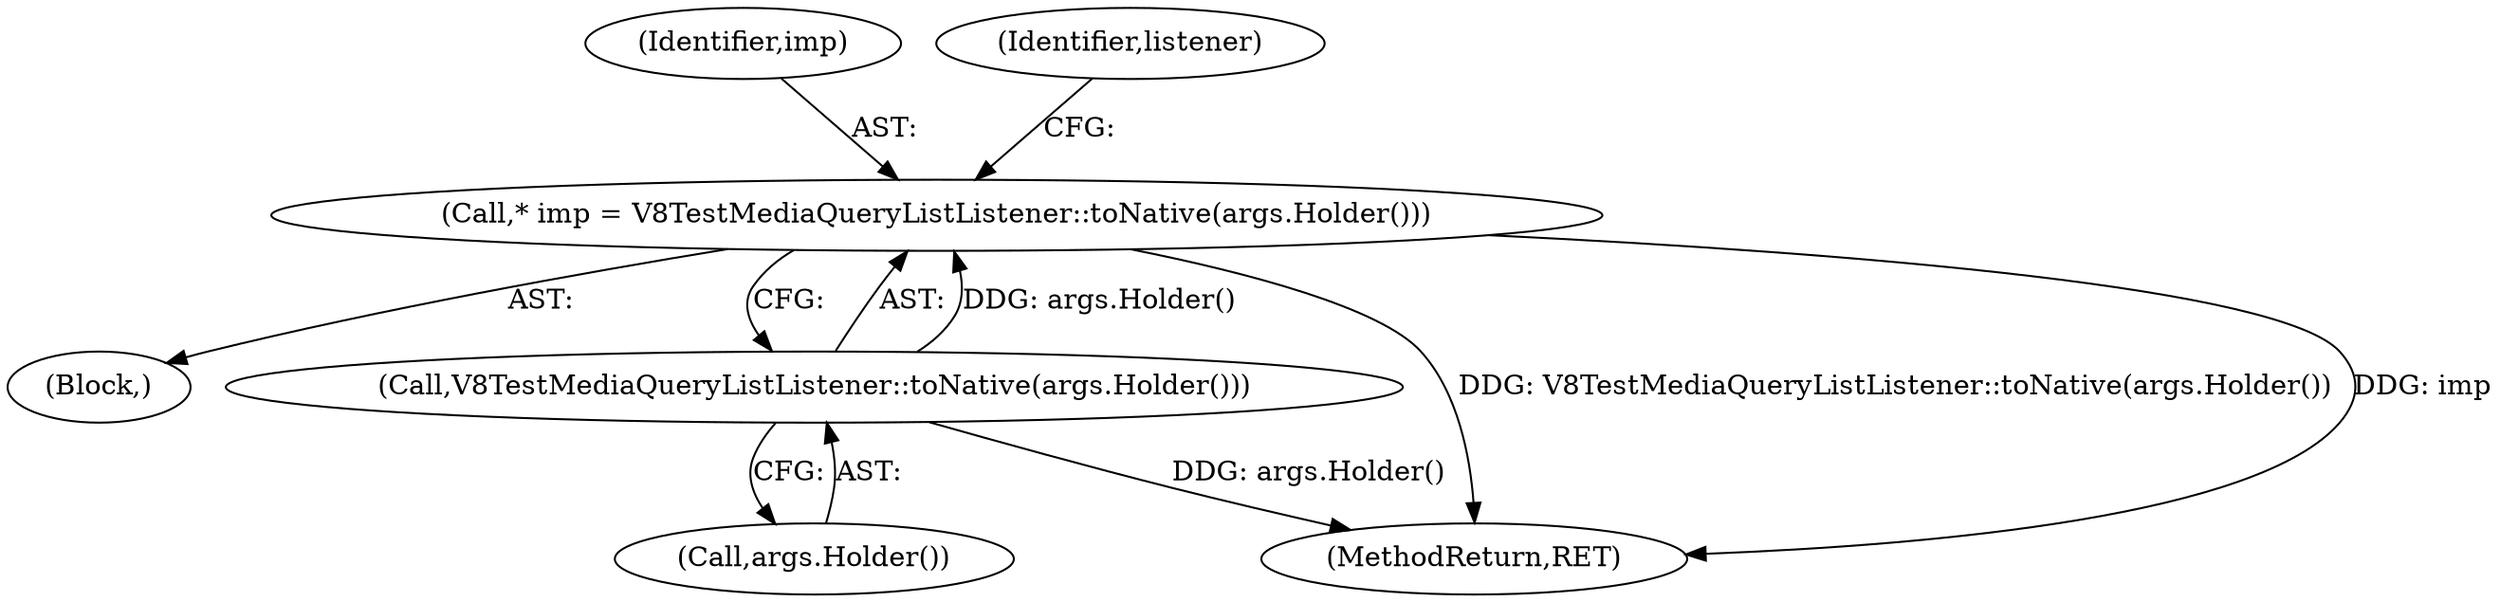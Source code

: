 digraph "0_Chrome_e9372a1bfd3588a80fcf49aa07321f0971dd6091_8@pointer" {
"1000112" [label="(Call,* imp = V8TestMediaQueryListListener::toNative(args.Holder()))"];
"1000114" [label="(Call,V8TestMediaQueryListListener::toNative(args.Holder()))"];
"1000114" [label="(Call,V8TestMediaQueryListListener::toNative(args.Holder()))"];
"1000113" [label="(Identifier,imp)"];
"1000117" [label="(Identifier,listener)"];
"1000102" [label="(Block,)"];
"1000115" [label="(Call,args.Holder())"];
"1000118" [label="(MethodReturn,RET)"];
"1000112" [label="(Call,* imp = V8TestMediaQueryListListener::toNative(args.Holder()))"];
"1000112" -> "1000102"  [label="AST: "];
"1000112" -> "1000114"  [label="CFG: "];
"1000113" -> "1000112"  [label="AST: "];
"1000114" -> "1000112"  [label="AST: "];
"1000117" -> "1000112"  [label="CFG: "];
"1000112" -> "1000118"  [label="DDG: V8TestMediaQueryListListener::toNative(args.Holder())"];
"1000112" -> "1000118"  [label="DDG: imp"];
"1000114" -> "1000112"  [label="DDG: args.Holder()"];
"1000114" -> "1000115"  [label="CFG: "];
"1000115" -> "1000114"  [label="AST: "];
"1000114" -> "1000118"  [label="DDG: args.Holder()"];
}
